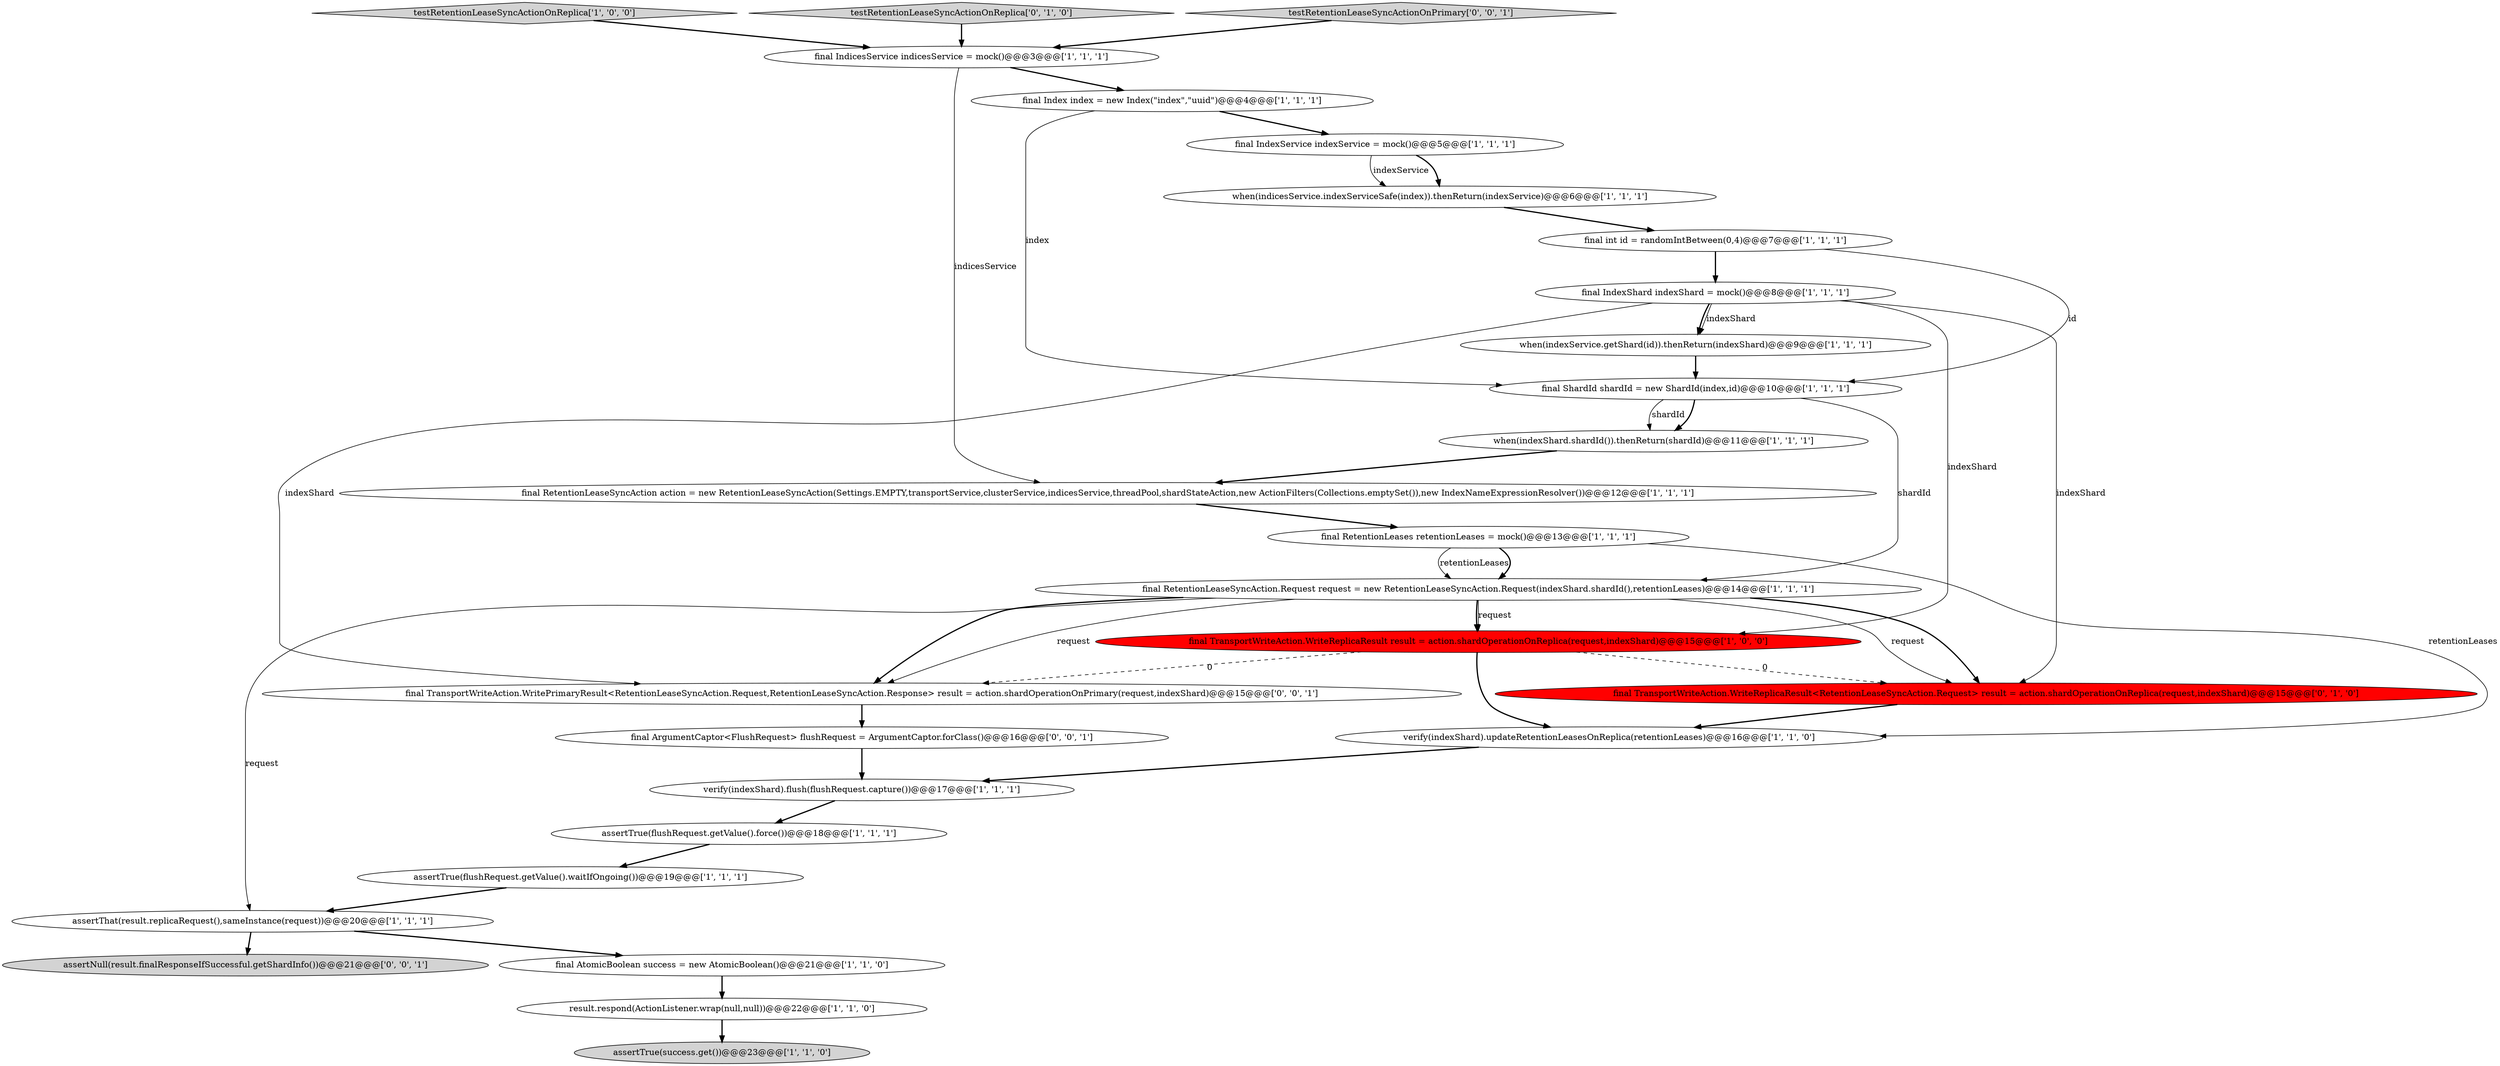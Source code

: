 digraph {
17 [style = filled, label = "final RetentionLeaseSyncAction action = new RetentionLeaseSyncAction(Settings.EMPTY,transportService,clusterService,indicesService,threadPool,shardStateAction,new ActionFilters(Collections.emptySet()),new IndexNameExpressionResolver())@@@12@@@['1', '1', '1']", fillcolor = white, shape = ellipse image = "AAA0AAABBB1BBB"];
24 [style = filled, label = "final TransportWriteAction.WritePrimaryResult<RetentionLeaseSyncAction.Request,RetentionLeaseSyncAction.Response> result = action.shardOperationOnPrimary(request,indexShard)@@@15@@@['0', '0', '1']", fillcolor = white, shape = ellipse image = "AAA0AAABBB3BBB"];
20 [style = filled, label = "assertTrue(flushRequest.getValue().waitIfOngoing())@@@19@@@['1', '1', '1']", fillcolor = white, shape = ellipse image = "AAA0AAABBB1BBB"];
3 [style = filled, label = "testRetentionLeaseSyncActionOnReplica['1', '0', '0']", fillcolor = lightgray, shape = diamond image = "AAA0AAABBB1BBB"];
6 [style = filled, label = "final RetentionLeases retentionLeases = mock()@@@13@@@['1', '1', '1']", fillcolor = white, shape = ellipse image = "AAA0AAABBB1BBB"];
1 [style = filled, label = "final TransportWriteAction.WriteReplicaResult result = action.shardOperationOnReplica(request,indexShard)@@@15@@@['1', '0', '0']", fillcolor = red, shape = ellipse image = "AAA1AAABBB1BBB"];
23 [style = filled, label = "testRetentionLeaseSyncActionOnReplica['0', '1', '0']", fillcolor = lightgray, shape = diamond image = "AAA0AAABBB2BBB"];
10 [style = filled, label = "final Index index = new Index(\"index\",\"uuid\")@@@4@@@['1', '1', '1']", fillcolor = white, shape = ellipse image = "AAA0AAABBB1BBB"];
9 [style = filled, label = "when(indicesService.indexServiceSafe(index)).thenReturn(indexService)@@@6@@@['1', '1', '1']", fillcolor = white, shape = ellipse image = "AAA0AAABBB1BBB"];
13 [style = filled, label = "final RetentionLeaseSyncAction.Request request = new RetentionLeaseSyncAction.Request(indexShard.shardId(),retentionLeases)@@@14@@@['1', '1', '1']", fillcolor = white, shape = ellipse image = "AAA0AAABBB1BBB"];
16 [style = filled, label = "assertThat(result.replicaRequest(),sameInstance(request))@@@20@@@['1', '1', '1']", fillcolor = white, shape = ellipse image = "AAA0AAABBB1BBB"];
27 [style = filled, label = "testRetentionLeaseSyncActionOnPrimary['0', '0', '1']", fillcolor = lightgray, shape = diamond image = "AAA0AAABBB3BBB"];
0 [style = filled, label = "when(indexShard.shardId()).thenReturn(shardId)@@@11@@@['1', '1', '1']", fillcolor = white, shape = ellipse image = "AAA0AAABBB1BBB"];
19 [style = filled, label = "final int id = randomIntBetween(0,4)@@@7@@@['1', '1', '1']", fillcolor = white, shape = ellipse image = "AAA0AAABBB1BBB"];
4 [style = filled, label = "assertTrue(flushRequest.getValue().force())@@@18@@@['1', '1', '1']", fillcolor = white, shape = ellipse image = "AAA0AAABBB1BBB"];
26 [style = filled, label = "final ArgumentCaptor<FlushRequest> flushRequest = ArgumentCaptor.forClass()@@@16@@@['0', '0', '1']", fillcolor = white, shape = ellipse image = "AAA0AAABBB3BBB"];
25 [style = filled, label = "assertNull(result.finalResponseIfSuccessful.getShardInfo())@@@21@@@['0', '0', '1']", fillcolor = lightgray, shape = ellipse image = "AAA0AAABBB3BBB"];
22 [style = filled, label = "final TransportWriteAction.WriteReplicaResult<RetentionLeaseSyncAction.Request> result = action.shardOperationOnReplica(request,indexShard)@@@15@@@['0', '1', '0']", fillcolor = red, shape = ellipse image = "AAA1AAABBB2BBB"];
11 [style = filled, label = "final ShardId shardId = new ShardId(index,id)@@@10@@@['1', '1', '1']", fillcolor = white, shape = ellipse image = "AAA0AAABBB1BBB"];
2 [style = filled, label = "verify(indexShard).updateRetentionLeasesOnReplica(retentionLeases)@@@16@@@['1', '1', '0']", fillcolor = white, shape = ellipse image = "AAA0AAABBB1BBB"];
18 [style = filled, label = "final IndicesService indicesService = mock()@@@3@@@['1', '1', '1']", fillcolor = white, shape = ellipse image = "AAA0AAABBB1BBB"];
5 [style = filled, label = "when(indexService.getShard(id)).thenReturn(indexShard)@@@9@@@['1', '1', '1']", fillcolor = white, shape = ellipse image = "AAA0AAABBB1BBB"];
15 [style = filled, label = "result.respond(ActionListener.wrap(null,null))@@@22@@@['1', '1', '0']", fillcolor = white, shape = ellipse image = "AAA0AAABBB1BBB"];
7 [style = filled, label = "verify(indexShard).flush(flushRequest.capture())@@@17@@@['1', '1', '1']", fillcolor = white, shape = ellipse image = "AAA0AAABBB1BBB"];
21 [style = filled, label = "final IndexShard indexShard = mock()@@@8@@@['1', '1', '1']", fillcolor = white, shape = ellipse image = "AAA0AAABBB1BBB"];
14 [style = filled, label = "final AtomicBoolean success = new AtomicBoolean()@@@21@@@['1', '1', '0']", fillcolor = white, shape = ellipse image = "AAA0AAABBB1BBB"];
8 [style = filled, label = "assertTrue(success.get())@@@23@@@['1', '1', '0']", fillcolor = lightgray, shape = ellipse image = "AAA0AAABBB1BBB"];
12 [style = filled, label = "final IndexService indexService = mock()@@@5@@@['1', '1', '1']", fillcolor = white, shape = ellipse image = "AAA0AAABBB1BBB"];
21->22 [style = solid, label="indexShard"];
21->5 [style = solid, label="indexShard"];
27->18 [style = bold, label=""];
6->13 [style = solid, label="retentionLeases"];
22->2 [style = bold, label=""];
13->24 [style = bold, label=""];
26->7 [style = bold, label=""];
17->6 [style = bold, label=""];
13->16 [style = solid, label="request"];
0->17 [style = bold, label=""];
16->25 [style = bold, label=""];
7->4 [style = bold, label=""];
10->11 [style = solid, label="index"];
13->24 [style = solid, label="request"];
12->9 [style = bold, label=""];
6->2 [style = solid, label="retentionLeases"];
13->1 [style = bold, label=""];
1->22 [style = dashed, label="0"];
3->18 [style = bold, label=""];
21->5 [style = bold, label=""];
24->26 [style = bold, label=""];
21->1 [style = solid, label="indexShard"];
11->0 [style = bold, label=""];
20->16 [style = bold, label=""];
18->10 [style = bold, label=""];
10->12 [style = bold, label=""];
1->24 [style = dashed, label="0"];
6->13 [style = bold, label=""];
4->20 [style = bold, label=""];
13->22 [style = solid, label="request"];
19->11 [style = solid, label="id"];
13->1 [style = solid, label="request"];
9->19 [style = bold, label=""];
16->14 [style = bold, label=""];
14->15 [style = bold, label=""];
5->11 [style = bold, label=""];
1->2 [style = bold, label=""];
13->22 [style = bold, label=""];
2->7 [style = bold, label=""];
12->9 [style = solid, label="indexService"];
11->13 [style = solid, label="shardId"];
21->24 [style = solid, label="indexShard"];
18->17 [style = solid, label="indicesService"];
15->8 [style = bold, label=""];
23->18 [style = bold, label=""];
11->0 [style = solid, label="shardId"];
19->21 [style = bold, label=""];
}
